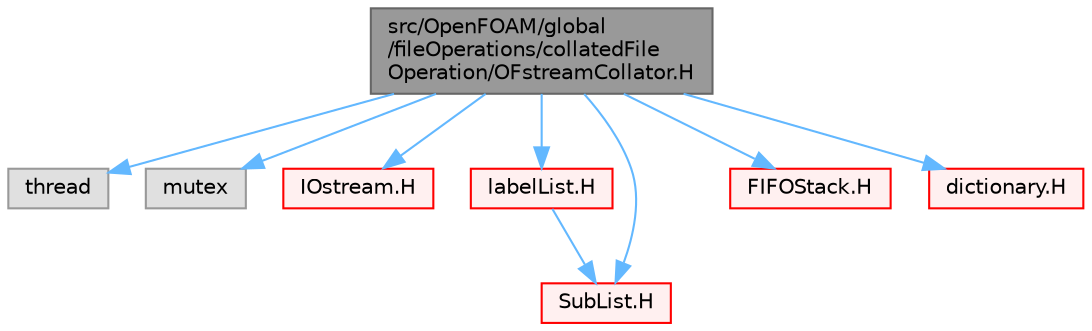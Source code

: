 digraph "src/OpenFOAM/global/fileOperations/collatedFileOperation/OFstreamCollator.H"
{
 // LATEX_PDF_SIZE
  bgcolor="transparent";
  edge [fontname=Helvetica,fontsize=10,labelfontname=Helvetica,labelfontsize=10];
  node [fontname=Helvetica,fontsize=10,shape=box,height=0.2,width=0.4];
  Node1 [id="Node000001",label="src/OpenFOAM/global\l/fileOperations/collatedFile\lOperation/OFstreamCollator.H",height=0.2,width=0.4,color="gray40", fillcolor="grey60", style="filled", fontcolor="black",tooltip=" "];
  Node1 -> Node2 [id="edge1_Node000001_Node000002",color="steelblue1",style="solid",tooltip=" "];
  Node2 [id="Node000002",label="thread",height=0.2,width=0.4,color="grey60", fillcolor="#E0E0E0", style="filled",tooltip=" "];
  Node1 -> Node3 [id="edge2_Node000001_Node000003",color="steelblue1",style="solid",tooltip=" "];
  Node3 [id="Node000003",label="mutex",height=0.2,width=0.4,color="grey60", fillcolor="#E0E0E0", style="filled",tooltip=" "];
  Node1 -> Node4 [id="edge3_Node000001_Node000004",color="steelblue1",style="solid",tooltip=" "];
  Node4 [id="Node000004",label="IOstream.H",height=0.2,width=0.4,color="red", fillcolor="#FFF0F0", style="filled",URL="$IOstream_8H.html",tooltip=" "];
  Node1 -> Node47 [id="edge4_Node000001_Node000047",color="steelblue1",style="solid",tooltip=" "];
  Node47 [id="Node000047",label="labelList.H",height=0.2,width=0.4,color="red", fillcolor="#FFF0F0", style="filled",URL="$labelList_8H.html",tooltip=" "];
  Node47 -> Node90 [id="edge5_Node000047_Node000090",color="steelblue1",style="solid",tooltip=" "];
  Node90 [id="Node000090",label="SubList.H",height=0.2,width=0.4,color="red", fillcolor="#FFF0F0", style="filled",URL="$SubList_8H.html",tooltip=" "];
  Node1 -> Node103 [id="edge6_Node000001_Node000103",color="steelblue1",style="solid",tooltip=" "];
  Node103 [id="Node000103",label="FIFOStack.H",height=0.2,width=0.4,color="red", fillcolor="#FFF0F0", style="filled",URL="$FIFOStack_8H.html",tooltip=" "];
  Node1 -> Node90 [id="edge7_Node000001_Node000090",color="steelblue1",style="solid",tooltip=" "];
  Node1 -> Node104 [id="edge8_Node000001_Node000104",color="steelblue1",style="solid",tooltip=" "];
  Node104 [id="Node000104",label="dictionary.H",height=0.2,width=0.4,color="red", fillcolor="#FFF0F0", style="filled",URL="$dictionary_8H.html",tooltip=" "];
}
